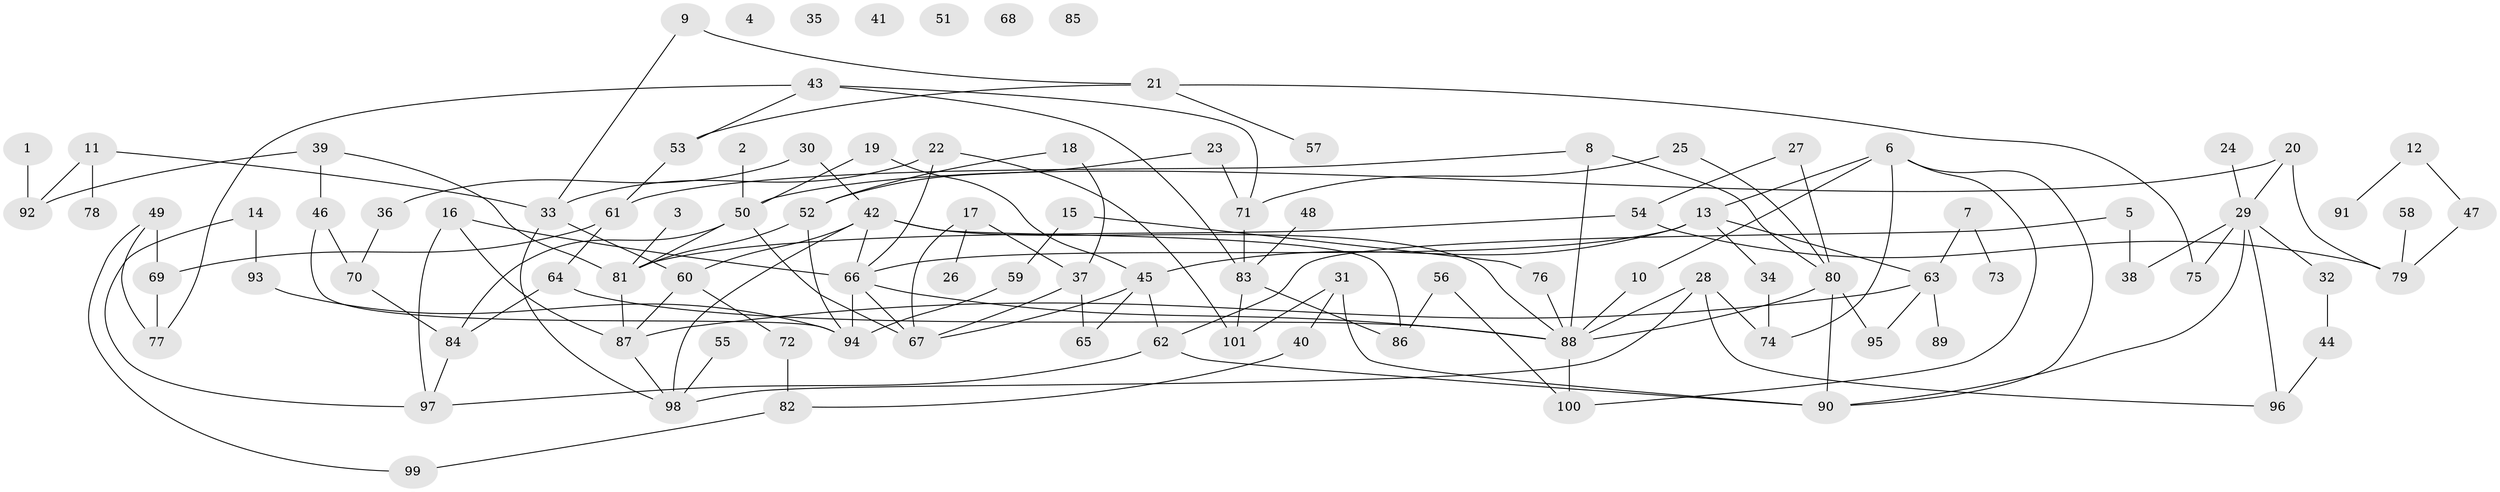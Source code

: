 // coarse degree distribution, {4: 0.2, 2: 0.16, 5: 0.16, 3: 0.16, 6: 0.12, 1: 0.08, 9: 0.04, 8: 0.04, 7: 0.04}
// Generated by graph-tools (version 1.1) at 2025/35/03/04/25 23:35:51]
// undirected, 101 vertices, 145 edges
graph export_dot {
  node [color=gray90,style=filled];
  1;
  2;
  3;
  4;
  5;
  6;
  7;
  8;
  9;
  10;
  11;
  12;
  13;
  14;
  15;
  16;
  17;
  18;
  19;
  20;
  21;
  22;
  23;
  24;
  25;
  26;
  27;
  28;
  29;
  30;
  31;
  32;
  33;
  34;
  35;
  36;
  37;
  38;
  39;
  40;
  41;
  42;
  43;
  44;
  45;
  46;
  47;
  48;
  49;
  50;
  51;
  52;
  53;
  54;
  55;
  56;
  57;
  58;
  59;
  60;
  61;
  62;
  63;
  64;
  65;
  66;
  67;
  68;
  69;
  70;
  71;
  72;
  73;
  74;
  75;
  76;
  77;
  78;
  79;
  80;
  81;
  82;
  83;
  84;
  85;
  86;
  87;
  88;
  89;
  90;
  91;
  92;
  93;
  94;
  95;
  96;
  97;
  98;
  99;
  100;
  101;
  1 -- 92;
  2 -- 50;
  3 -- 81;
  5 -- 38;
  5 -- 62;
  6 -- 10;
  6 -- 13;
  6 -- 74;
  6 -- 90;
  6 -- 100;
  7 -- 63;
  7 -- 73;
  8 -- 61;
  8 -- 80;
  8 -- 88;
  9 -- 21;
  9 -- 33;
  10 -- 88;
  11 -- 33;
  11 -- 78;
  11 -- 92;
  12 -- 47;
  12 -- 91;
  13 -- 34;
  13 -- 45;
  13 -- 63;
  13 -- 66;
  14 -- 93;
  14 -- 97;
  15 -- 59;
  15 -- 76;
  16 -- 66;
  16 -- 87;
  16 -- 97;
  17 -- 26;
  17 -- 37;
  17 -- 67;
  18 -- 37;
  18 -- 52;
  19 -- 45;
  19 -- 50;
  20 -- 29;
  20 -- 50;
  20 -- 79;
  21 -- 53;
  21 -- 57;
  21 -- 75;
  22 -- 33;
  22 -- 66;
  22 -- 101;
  23 -- 52;
  23 -- 71;
  24 -- 29;
  25 -- 71;
  25 -- 80;
  27 -- 54;
  27 -- 80;
  28 -- 74;
  28 -- 88;
  28 -- 96;
  28 -- 98;
  29 -- 32;
  29 -- 38;
  29 -- 75;
  29 -- 90;
  29 -- 96;
  30 -- 36;
  30 -- 42;
  31 -- 40;
  31 -- 90;
  31 -- 101;
  32 -- 44;
  33 -- 60;
  33 -- 98;
  34 -- 74;
  36 -- 70;
  37 -- 65;
  37 -- 67;
  39 -- 46;
  39 -- 81;
  39 -- 92;
  40 -- 82;
  42 -- 60;
  42 -- 66;
  42 -- 86;
  42 -- 88;
  42 -- 98;
  43 -- 53;
  43 -- 71;
  43 -- 77;
  43 -- 83;
  44 -- 96;
  45 -- 62;
  45 -- 65;
  45 -- 67;
  46 -- 70;
  46 -- 94;
  47 -- 79;
  48 -- 83;
  49 -- 69;
  49 -- 77;
  49 -- 99;
  50 -- 67;
  50 -- 81;
  50 -- 84;
  52 -- 81;
  52 -- 94;
  53 -- 61;
  54 -- 79;
  54 -- 81;
  55 -- 98;
  56 -- 86;
  56 -- 100;
  58 -- 79;
  59 -- 94;
  60 -- 72;
  60 -- 87;
  61 -- 64;
  61 -- 69;
  62 -- 90;
  62 -- 97;
  63 -- 87;
  63 -- 89;
  63 -- 95;
  64 -- 84;
  64 -- 88;
  66 -- 67;
  66 -- 88;
  66 -- 94;
  69 -- 77;
  70 -- 84;
  71 -- 83;
  72 -- 82;
  76 -- 88;
  80 -- 88;
  80 -- 90;
  80 -- 95;
  81 -- 87;
  82 -- 99;
  83 -- 86;
  83 -- 101;
  84 -- 97;
  87 -- 98;
  88 -- 100;
  93 -- 94;
}
